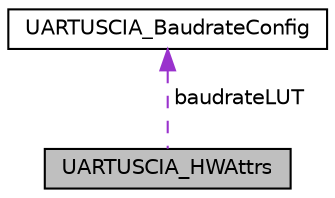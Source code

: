 digraph "UARTUSCIA_HWAttrs"
{
  edge [fontname="Helvetica",fontsize="10",labelfontname="Helvetica",labelfontsize="10"];
  node [fontname="Helvetica",fontsize="10",shape=record];
  Node1 [label="UARTUSCIA_HWAttrs",height=0.2,width=0.4,color="black", fillcolor="grey75", style="filled", fontcolor="black"];
  Node2 -> Node1 [dir="back",color="darkorchid3",fontsize="10",style="dashed",label=" baudrateLUT" ,fontname="Helvetica"];
  Node2 [label="UARTUSCIA_BaudrateConfig",height=0.2,width=0.4,color="black", fillcolor="white", style="filled",URL="$struct_u_a_r_t_u_s_c_i_a___baudrate_config.html",tooltip="UARTUSCIA Baudrate configuration. "];
}
